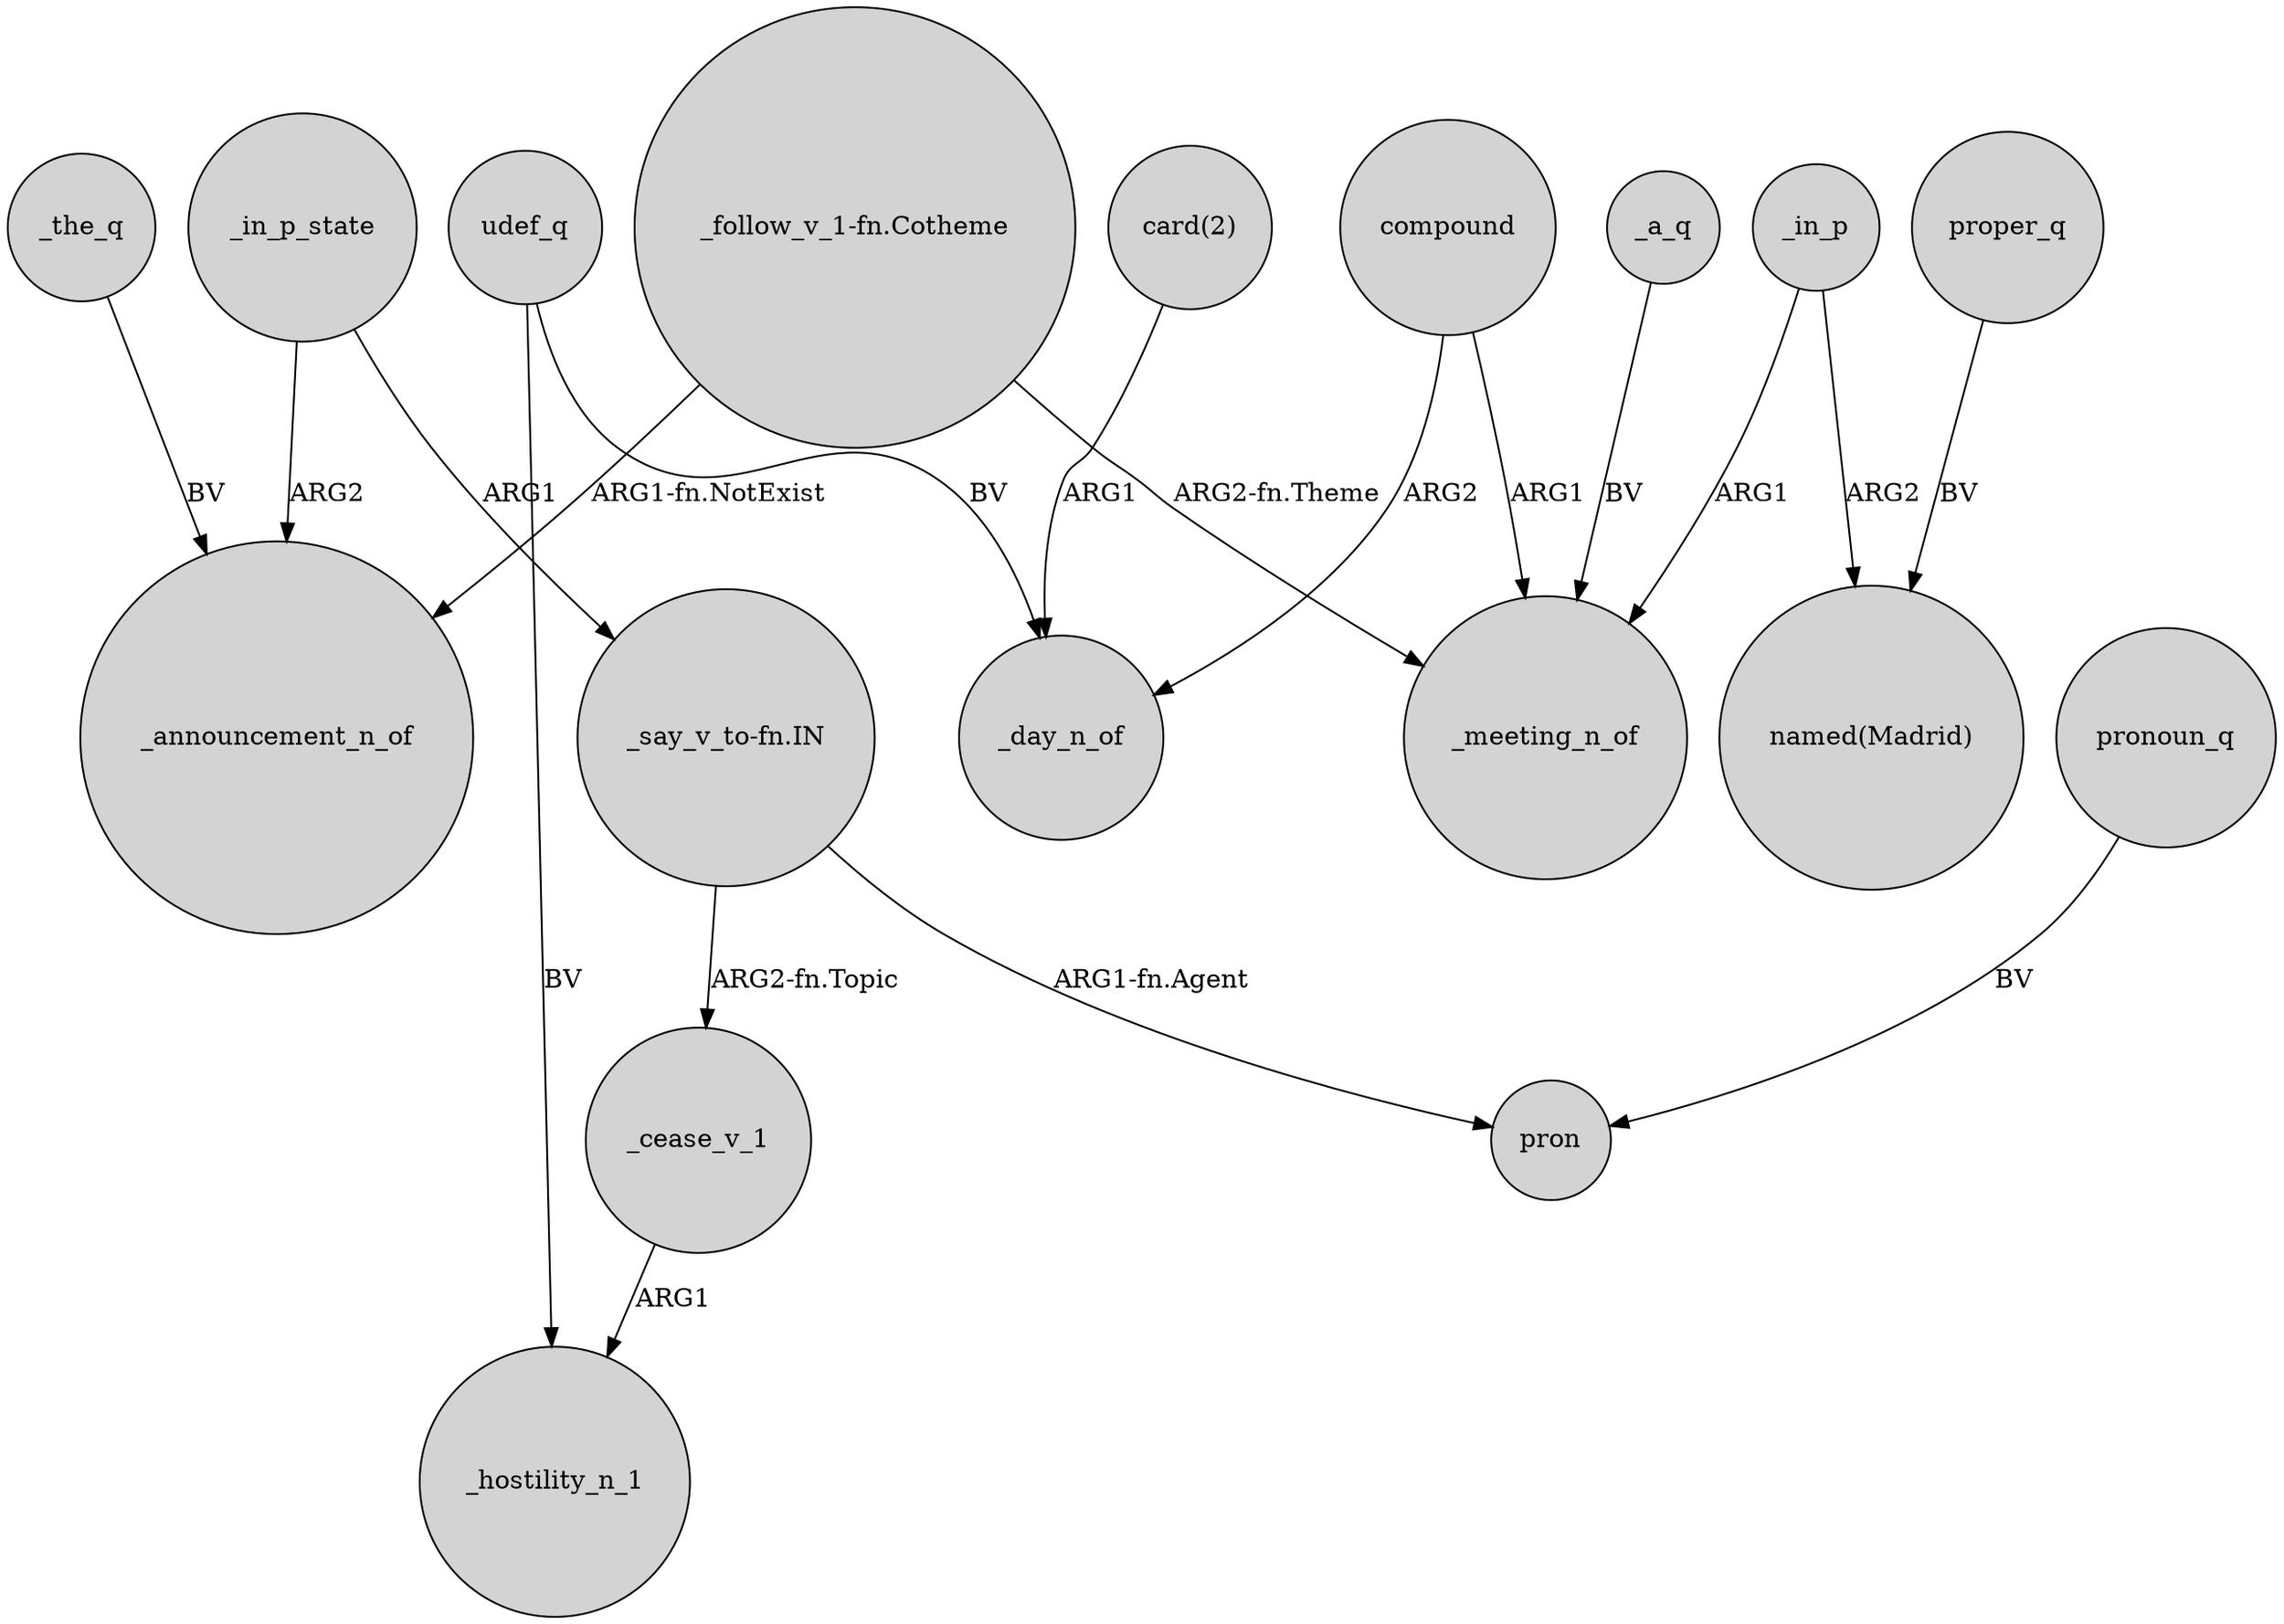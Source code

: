 digraph {
	node [shape=circle style=filled]
	"_follow_v_1-fn.Cotheme" -> _announcement_n_of [label="ARG1-fn.NotExist"]
	compound -> _day_n_of [label=ARG2]
	"_say_v_to-fn.IN" -> _cease_v_1 [label="ARG2-fn.Topic"]
	"card(2)" -> _day_n_of [label=ARG1]
	_in_p -> "named(Madrid)" [label=ARG2]
	_the_q -> _announcement_n_of [label=BV]
	udef_q -> _hostility_n_1 [label=BV]
	udef_q -> _day_n_of [label=BV]
	_in_p_state -> _announcement_n_of [label=ARG2]
	_cease_v_1 -> _hostility_n_1 [label=ARG1]
	proper_q -> "named(Madrid)" [label=BV]
	_in_p -> _meeting_n_of [label=ARG1]
	_a_q -> _meeting_n_of [label=BV]
	"_follow_v_1-fn.Cotheme" -> _meeting_n_of [label="ARG2-fn.Theme"]
	_in_p_state -> "_say_v_to-fn.IN" [label=ARG1]
	compound -> _meeting_n_of [label=ARG1]
	"_say_v_to-fn.IN" -> pron [label="ARG1-fn.Agent"]
	pronoun_q -> pron [label=BV]
}
